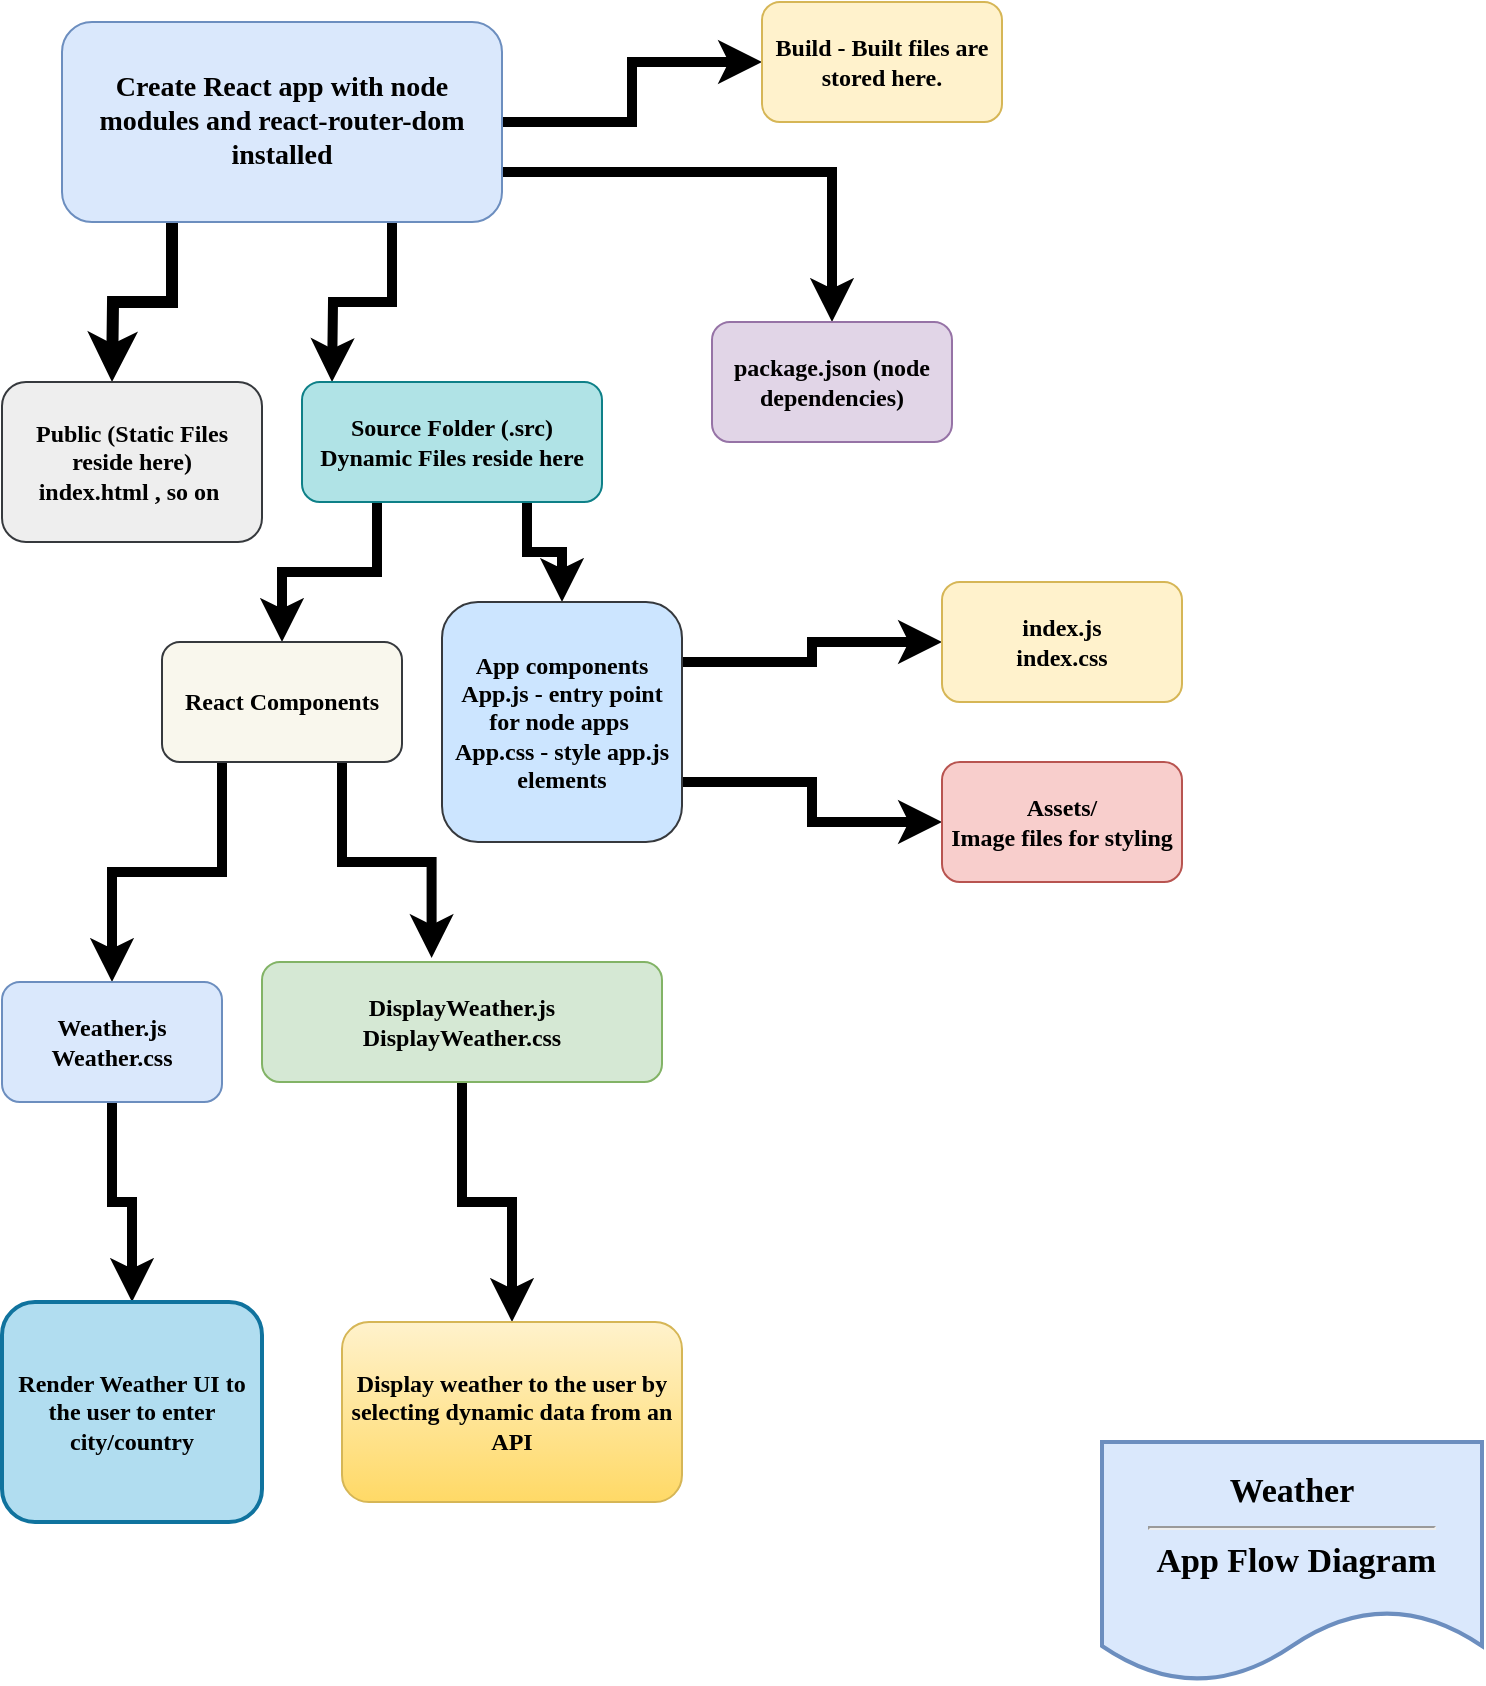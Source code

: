 <mxfile version="14.1.8" type="device"><diagram id="M0Xe08VksYc12GgLKFf3" name="Page-1"><mxGraphModel dx="2076" dy="1096" grid="1" gridSize="10" guides="1" tooltips="1" connect="1" arrows="1" fold="1" page="1" pageScale="1" pageWidth="850" pageHeight="1100" math="0" shadow="0"><root><mxCell id="0"/><mxCell id="1" parent="0"/><mxCell id="oVQsr-v1nL8jflXgOgBc-4" style="edgeStyle=orthogonalEdgeStyle;rounded=0;orthogonalLoop=1;jettySize=auto;html=1;exitX=0.25;exitY=1;exitDx=0;exitDy=0;strokeColor=#000000;fontFamily=Verdana;fontStyle=1;strokeWidth=6;" edge="1" parent="1" source="oVQsr-v1nL8jflXgOgBc-1"><mxGeometry relative="1" as="geometry"><mxPoint x="65" y="190" as="targetPoint"/></mxGeometry></mxCell><mxCell id="oVQsr-v1nL8jflXgOgBc-5" style="edgeStyle=orthogonalEdgeStyle;rounded=0;orthogonalLoop=1;jettySize=auto;html=1;exitX=0.75;exitY=1;exitDx=0;exitDy=0;fontFamily=Verdana;fontStyle=1;strokeWidth=5;" edge="1" parent="1" source="oVQsr-v1nL8jflXgOgBc-1"><mxGeometry relative="1" as="geometry"><mxPoint x="175" y="190" as="targetPoint"/></mxGeometry></mxCell><mxCell id="oVQsr-v1nL8jflXgOgBc-7" style="edgeStyle=orthogonalEdgeStyle;rounded=0;orthogonalLoop=1;jettySize=auto;html=1;exitX=1;exitY=0.75;exitDx=0;exitDy=0;fontFamily=Verdana;fontStyle=1;strokeWidth=5;" edge="1" parent="1" source="oVQsr-v1nL8jflXgOgBc-1" target="oVQsr-v1nL8jflXgOgBc-8"><mxGeometry relative="1" as="geometry"><mxPoint x="320" y="130" as="targetPoint"/></mxGeometry></mxCell><mxCell id="oVQsr-v1nL8jflXgOgBc-34" style="edgeStyle=orthogonalEdgeStyle;rounded=0;orthogonalLoop=1;jettySize=auto;html=1;exitX=1;exitY=0.5;exitDx=0;exitDy=0;entryX=0;entryY=0.5;entryDx=0;entryDy=0;strokeColor=#000000;fontFamily=Verdana;strokeWidth=5;" edge="1" parent="1" source="oVQsr-v1nL8jflXgOgBc-1" target="oVQsr-v1nL8jflXgOgBc-9"><mxGeometry relative="1" as="geometry"/></mxCell><mxCell id="oVQsr-v1nL8jflXgOgBc-1" value="&lt;span&gt;&lt;font style=&quot;font-size: 14px&quot;&gt;Create React app with node modules and react-router-dom installed&lt;/font&gt;&lt;/span&gt;" style="rounded=1;whiteSpace=wrap;html=1;fontFamily=Verdana;fontStyle=1;fillColor=#dae8fc;strokeColor=#6c8ebf;" vertex="1" parent="1"><mxGeometry x="40" y="10" width="220" height="100" as="geometry"/></mxCell><mxCell id="oVQsr-v1nL8jflXgOgBc-8" value="package.json (node dependencies)" style="rounded=1;whiteSpace=wrap;html=1;fontFamily=Verdana;fontStyle=1;fillColor=#e1d5e7;strokeColor=#9673a6;" vertex="1" parent="1"><mxGeometry x="365" y="160" width="120" height="60" as="geometry"/></mxCell><mxCell id="oVQsr-v1nL8jflXgOgBc-9" value="Build - Built files are stored here." style="rounded=1;whiteSpace=wrap;html=1;fontFamily=Verdana;fontStyle=1;fillColor=#fff2cc;strokeColor=#d6b656;" vertex="1" parent="1"><mxGeometry x="390" width="120" height="60" as="geometry"/></mxCell><mxCell id="oVQsr-v1nL8jflXgOgBc-10" value="Public (Static Files reside here)&lt;br&gt;index.html , so on&amp;nbsp;" style="rounded=1;whiteSpace=wrap;html=1;fontFamily=Verdana;fontStyle=1;direction=south;fillColor=#eeeeee;strokeColor=#36393d;" vertex="1" parent="1"><mxGeometry x="10" y="190" width="130" height="80" as="geometry"/></mxCell><mxCell id="oVQsr-v1nL8jflXgOgBc-12" style="edgeStyle=orthogonalEdgeStyle;rounded=0;orthogonalLoop=1;jettySize=auto;html=1;exitX=0.25;exitY=1;exitDx=0;exitDy=0;strokeColor=#000000;fontFamily=Verdana;fontStyle=1;entryX=0.5;entryY=0;entryDx=0;entryDy=0;strokeWidth=5;" edge="1" parent="1" source="oVQsr-v1nL8jflXgOgBc-11" target="oVQsr-v1nL8jflXgOgBc-14"><mxGeometry relative="1" as="geometry"><mxPoint x="70" y="310" as="targetPoint"/></mxGeometry></mxCell><mxCell id="oVQsr-v1nL8jflXgOgBc-13" style="edgeStyle=orthogonalEdgeStyle;rounded=0;orthogonalLoop=1;jettySize=auto;html=1;exitX=0.75;exitY=1;exitDx=0;exitDy=0;strokeColor=#000000;entryX=0.5;entryY=0;entryDx=0;entryDy=0;fontFamily=Verdana;fontStyle=1;strokeWidth=5;" edge="1" parent="1" source="oVQsr-v1nL8jflXgOgBc-11" target="oVQsr-v1nL8jflXgOgBc-15"><mxGeometry relative="1" as="geometry"><mxPoint x="230" y="290" as="targetPoint"/></mxGeometry></mxCell><mxCell id="oVQsr-v1nL8jflXgOgBc-11" value="Source Folder (.src)&lt;br&gt;Dynamic Files reside here" style="rounded=1;whiteSpace=wrap;html=1;fontFamily=Verdana;fontStyle=1;fillColor=#b0e3e6;strokeColor=#0e8088;" vertex="1" parent="1"><mxGeometry x="160" y="190" width="150" height="60" as="geometry"/></mxCell><mxCell id="oVQsr-v1nL8jflXgOgBc-18" style="edgeStyle=orthogonalEdgeStyle;rounded=0;orthogonalLoop=1;jettySize=auto;html=1;exitX=0.75;exitY=1;exitDx=0;exitDy=0;strokeColor=#000000;fontFamily=Verdana;fontStyle=0;entryX=0.424;entryY=-0.033;entryDx=0;entryDy=0;entryPerimeter=0;strokeWidth=5;" edge="1" parent="1" source="oVQsr-v1nL8jflXgOgBc-14" target="oVQsr-v1nL8jflXgOgBc-20"><mxGeometry relative="1" as="geometry"><mxPoint x="150" y="440" as="targetPoint"/></mxGeometry></mxCell><mxCell id="oVQsr-v1nL8jflXgOgBc-22" style="edgeStyle=orthogonalEdgeStyle;rounded=0;orthogonalLoop=1;jettySize=auto;html=1;exitX=0.25;exitY=1;exitDx=0;exitDy=0;entryX=0.5;entryY=0;entryDx=0;entryDy=0;strokeColor=#000000;fontFamily=Verdana;fontStyle=0;strokeWidth=5;" edge="1" parent="1" source="oVQsr-v1nL8jflXgOgBc-14" target="oVQsr-v1nL8jflXgOgBc-19"><mxGeometry relative="1" as="geometry"/></mxCell><mxCell id="oVQsr-v1nL8jflXgOgBc-14" value="&lt;b&gt;React Components&lt;/b&gt;" style="rounded=1;whiteSpace=wrap;html=1;fontFamily=Verdana;fontStyle=0;fillColor=#f9f7ed;strokeColor=#36393d;" vertex="1" parent="1"><mxGeometry x="90" y="320" width="120" height="60" as="geometry"/></mxCell><mxCell id="oVQsr-v1nL8jflXgOgBc-27" style="edgeStyle=orthogonalEdgeStyle;rounded=0;orthogonalLoop=1;jettySize=auto;html=1;exitX=1;exitY=0.25;exitDx=0;exitDy=0;strokeColor=#000000;fontFamily=Verdana;fontStyle=1;entryX=0;entryY=0.5;entryDx=0;entryDy=0;strokeWidth=5;" edge="1" parent="1" source="oVQsr-v1nL8jflXgOgBc-15" target="oVQsr-v1nL8jflXgOgBc-29"><mxGeometry relative="1" as="geometry"><mxPoint x="370" y="330" as="targetPoint"/></mxGeometry></mxCell><mxCell id="oVQsr-v1nL8jflXgOgBc-35" style="edgeStyle=orthogonalEdgeStyle;rounded=0;orthogonalLoop=1;jettySize=auto;html=1;exitX=1;exitY=0.75;exitDx=0;exitDy=0;entryX=0;entryY=0.5;entryDx=0;entryDy=0;strokeColor=#000000;fontFamily=Verdana;strokeWidth=5;" edge="1" parent="1" source="oVQsr-v1nL8jflXgOgBc-15" target="oVQsr-v1nL8jflXgOgBc-31"><mxGeometry relative="1" as="geometry"/></mxCell><mxCell id="oVQsr-v1nL8jflXgOgBc-15" value="App components App.js - entry point for node apps&amp;nbsp;&lt;br&gt;App.css - style app.js elements" style="rounded=1;whiteSpace=wrap;html=1;fontFamily=Verdana;fontStyle=1;fillColor=#cce5ff;strokeColor=#36393d;" vertex="1" parent="1"><mxGeometry x="230" y="300" width="120" height="120" as="geometry"/></mxCell><mxCell id="oVQsr-v1nL8jflXgOgBc-23" style="edgeStyle=orthogonalEdgeStyle;rounded=0;orthogonalLoop=1;jettySize=auto;html=1;exitX=0.5;exitY=1;exitDx=0;exitDy=0;strokeColor=#000000;fontFamily=Verdana;fontStyle=0;entryX=0.5;entryY=0;entryDx=0;entryDy=0;strokeWidth=5;" edge="1" parent="1" source="oVQsr-v1nL8jflXgOgBc-19" target="oVQsr-v1nL8jflXgOgBc-25"><mxGeometry relative="1" as="geometry"><mxPoint x="55" y="570" as="targetPoint"/></mxGeometry></mxCell><mxCell id="oVQsr-v1nL8jflXgOgBc-19" value="&lt;font face=&quot;Verdana&quot;&gt;&lt;b&gt;Weather.js&lt;br&gt;Weather.css&lt;/b&gt;&lt;/font&gt;" style="rounded=1;whiteSpace=wrap;html=1;fillColor=#dae8fc;strokeColor=#6c8ebf;" vertex="1" parent="1"><mxGeometry x="10" y="490" width="110" height="60" as="geometry"/></mxCell><mxCell id="oVQsr-v1nL8jflXgOgBc-24" style="edgeStyle=orthogonalEdgeStyle;rounded=0;orthogonalLoop=1;jettySize=auto;html=1;exitX=0.5;exitY=1;exitDx=0;exitDy=0;strokeColor=#000000;fontFamily=Verdana;fontStyle=0;entryX=0.5;entryY=0;entryDx=0;entryDy=0;strokeWidth=5;" edge="1" parent="1" source="oVQsr-v1nL8jflXgOgBc-20" target="oVQsr-v1nL8jflXgOgBc-26"><mxGeometry relative="1" as="geometry"><mxPoint x="220" y="570" as="targetPoint"/></mxGeometry></mxCell><mxCell id="oVQsr-v1nL8jflXgOgBc-20" value="DisplayWeather.js&lt;br&gt;DisplayWeather.css" style="rounded=1;whiteSpace=wrap;html=1;fontFamily=Verdana;fontStyle=1;fillColor=#d5e8d4;strokeColor=#82b366;" vertex="1" parent="1"><mxGeometry x="140" y="480" width="200" height="60" as="geometry"/></mxCell><mxCell id="oVQsr-v1nL8jflXgOgBc-25" value="&lt;font face=&quot;Verdana&quot;&gt;&lt;b&gt;Render Weather UI to the user to enter city/country&lt;/b&gt;&lt;/font&gt;" style="rounded=1;whiteSpace=wrap;html=1;fillColor=#b1ddf0;strokeColor=#10739e;strokeWidth=2;" vertex="1" parent="1"><mxGeometry x="10" y="650" width="130" height="110" as="geometry"/></mxCell><mxCell id="oVQsr-v1nL8jflXgOgBc-26" value="Display weather to the user by selecting dynamic data from an API" style="rounded=1;whiteSpace=wrap;html=1;fontFamily=Verdana;fontStyle=1;gradientColor=#ffd966;fillColor=#fff2cc;strokeColor=#d6b656;" vertex="1" parent="1"><mxGeometry x="180" y="660" width="170" height="90" as="geometry"/></mxCell><mxCell id="oVQsr-v1nL8jflXgOgBc-29" value="index.js&lt;br&gt;index.css" style="rounded=1;whiteSpace=wrap;html=1;fontFamily=Verdana;fontStyle=1;fillColor=#fff2cc;strokeColor=#d6b656;" vertex="1" parent="1"><mxGeometry x="480" y="290" width="120" height="60" as="geometry"/></mxCell><mxCell id="oVQsr-v1nL8jflXgOgBc-31" value="Assets/ &lt;br&gt;Image files for styling" style="rounded=1;whiteSpace=wrap;html=1;fontFamily=Verdana;fontStyle=1;fillColor=#f8cecc;strokeColor=#b85450;" vertex="1" parent="1"><mxGeometry x="480" y="380" width="120" height="60" as="geometry"/></mxCell><mxCell id="oVQsr-v1nL8jflXgOgBc-36" value="&lt;b&gt;&lt;font style=&quot;font-size: 17px&quot;&gt;Weather&lt;/font&gt;&lt;/b&gt;&lt;hr&gt;&lt;b&gt;&lt;font style=&quot;font-size: 17px&quot;&gt;&amp;nbsp;App Flow Diagram&lt;/font&gt;&lt;/b&gt;" style="shape=document;whiteSpace=wrap;html=1;boundedLbl=1;strokeWidth=2;fontFamily=Verdana;fillColor=#dae8fc;strokeColor=#6c8ebf;" vertex="1" parent="1"><mxGeometry x="560" y="720" width="190" height="120" as="geometry"/></mxCell></root></mxGraphModel></diagram></mxfile>